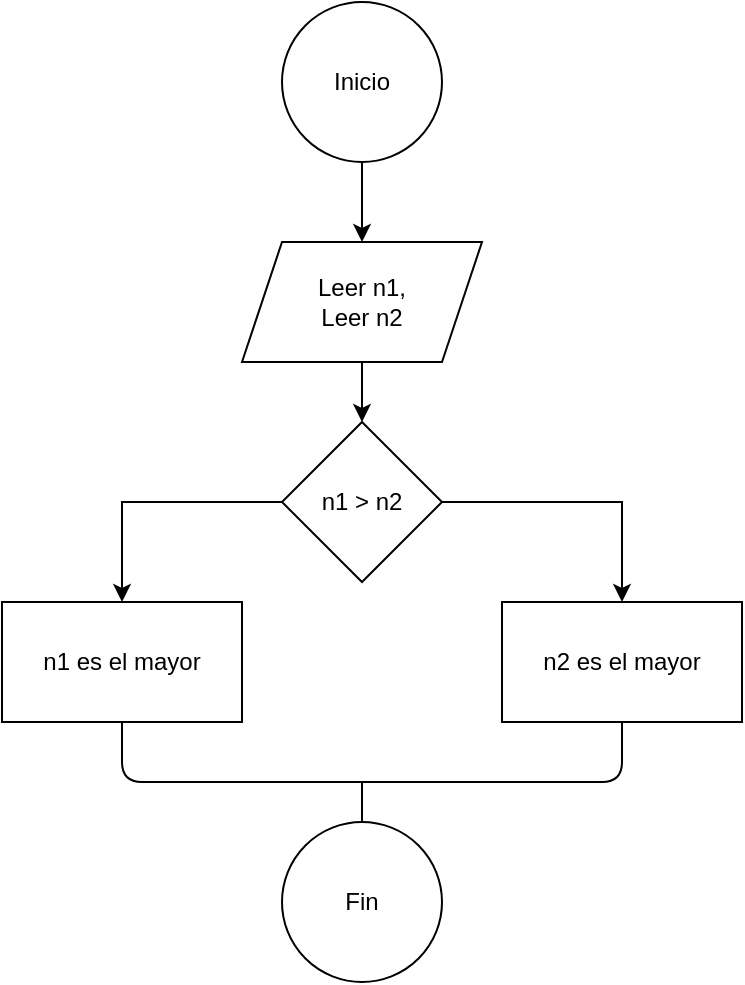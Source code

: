 <mxfile version="13.8.9" type="device"><diagram id="rVWT2T5VliYruGiYckzv" name="Page-1"><mxGraphModel dx="868" dy="482" grid="1" gridSize="10" guides="1" tooltips="1" connect="1" arrows="1" fold="1" page="1" pageScale="1" pageWidth="827" pageHeight="1169" math="0" shadow="0"><root><mxCell id="0"/><mxCell id="1" parent="0"/><mxCell id="93qlj_0TmnvC2y4jv6-q-4" style="edgeStyle=orthogonalEdgeStyle;rounded=0;orthogonalLoop=1;jettySize=auto;html=1;" edge="1" parent="1" source="93qlj_0TmnvC2y4jv6-q-1" target="93qlj_0TmnvC2y4jv6-q-2"><mxGeometry relative="1" as="geometry"/></mxCell><mxCell id="93qlj_0TmnvC2y4jv6-q-1" value="Inicio" style="ellipse;whiteSpace=wrap;html=1;aspect=fixed;" vertex="1" parent="1"><mxGeometry x="360" y="40" width="80" height="80" as="geometry"/></mxCell><mxCell id="93qlj_0TmnvC2y4jv6-q-10" value="" style="edgeStyle=orthogonalEdgeStyle;rounded=0;orthogonalLoop=1;jettySize=auto;html=1;" edge="1" parent="1" source="93qlj_0TmnvC2y4jv6-q-2" target="93qlj_0TmnvC2y4jv6-q-5"><mxGeometry relative="1" as="geometry"/></mxCell><mxCell id="93qlj_0TmnvC2y4jv6-q-2" value="Leer n1,&lt;br&gt;Leer n2" style="shape=parallelogram;perimeter=parallelogramPerimeter;whiteSpace=wrap;html=1;fixedSize=1;" vertex="1" parent="1"><mxGeometry x="340" y="160" width="120" height="60" as="geometry"/></mxCell><mxCell id="93qlj_0TmnvC2y4jv6-q-11" style="edgeStyle=orthogonalEdgeStyle;rounded=0;orthogonalLoop=1;jettySize=auto;html=1;" edge="1" parent="1" source="93qlj_0TmnvC2y4jv6-q-5" target="93qlj_0TmnvC2y4jv6-q-6"><mxGeometry relative="1" as="geometry"/></mxCell><mxCell id="93qlj_0TmnvC2y4jv6-q-12" style="edgeStyle=orthogonalEdgeStyle;rounded=0;orthogonalLoop=1;jettySize=auto;html=1;" edge="1" parent="1" source="93qlj_0TmnvC2y4jv6-q-5" target="93qlj_0TmnvC2y4jv6-q-7"><mxGeometry relative="1" as="geometry"/></mxCell><mxCell id="93qlj_0TmnvC2y4jv6-q-5" value="n1 &amp;gt; n2" style="rhombus;whiteSpace=wrap;html=1;" vertex="1" parent="1"><mxGeometry x="360" y="250" width="80" height="80" as="geometry"/></mxCell><mxCell id="93qlj_0TmnvC2y4jv6-q-6" value="n1 es el mayor" style="rounded=0;whiteSpace=wrap;html=1;" vertex="1" parent="1"><mxGeometry x="220" y="340" width="120" height="60" as="geometry"/></mxCell><mxCell id="93qlj_0TmnvC2y4jv6-q-7" value="n2 es el mayor" style="rounded=0;whiteSpace=wrap;html=1;" vertex="1" parent="1"><mxGeometry x="470" y="340" width="120" height="60" as="geometry"/></mxCell><mxCell id="93qlj_0TmnvC2y4jv6-q-13" value="Fin" style="ellipse;whiteSpace=wrap;html=1;aspect=fixed;" vertex="1" parent="1"><mxGeometry x="360" y="450" width="80" height="80" as="geometry"/></mxCell><mxCell id="93qlj_0TmnvC2y4jv6-q-16" value="" style="endArrow=none;html=1;entryX=0.5;entryY=1;entryDx=0;entryDy=0;exitX=0.5;exitY=1;exitDx=0;exitDy=0;" edge="1" parent="1" source="93qlj_0TmnvC2y4jv6-q-6" target="93qlj_0TmnvC2y4jv6-q-7"><mxGeometry width="50" height="50" relative="1" as="geometry"><mxPoint x="270" y="420" as="sourcePoint"/><mxPoint x="530" y="420" as="targetPoint"/><Array as="points"><mxPoint x="280" y="430"/><mxPoint x="530" y="430"/></Array></mxGeometry></mxCell><mxCell id="93qlj_0TmnvC2y4jv6-q-17" value="" style="endArrow=none;html=1;exitX=0.5;exitY=0;exitDx=0;exitDy=0;" edge="1" parent="1" source="93qlj_0TmnvC2y4jv6-q-13"><mxGeometry width="50" height="50" relative="1" as="geometry"><mxPoint x="390" y="370" as="sourcePoint"/><mxPoint x="400" y="430" as="targetPoint"/></mxGeometry></mxCell></root></mxGraphModel></diagram></mxfile>